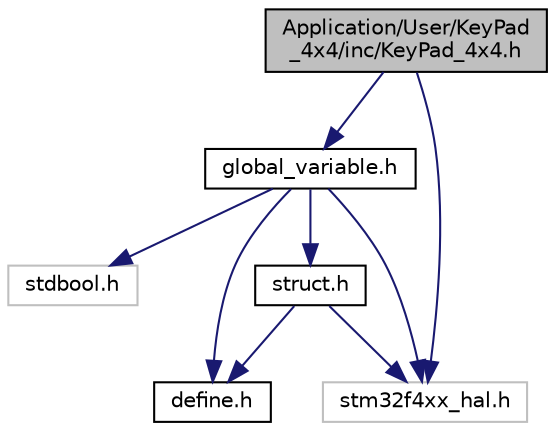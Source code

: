 digraph "Application/User/KeyPad_4x4/inc/KeyPad_4x4.h"
{
  edge [fontname="Helvetica",fontsize="10",labelfontname="Helvetica",labelfontsize="10"];
  node [fontname="Helvetica",fontsize="10",shape=record];
  Node0 [label="Application/User/KeyPad\l_4x4/inc/KeyPad_4x4.h",height=0.2,width=0.4,color="black", fillcolor="grey75", style="filled", fontcolor="black"];
  Node0 -> Node1 [color="midnightblue",fontsize="10",style="solid",fontname="Helvetica"];
  Node1 [label="global_variable.h",height=0.2,width=0.4,color="black", fillcolor="white", style="filled",URL="$global__variable_8h.html"];
  Node1 -> Node2 [color="midnightblue",fontsize="10",style="solid",fontname="Helvetica"];
  Node2 [label="stm32f4xx_hal.h",height=0.2,width=0.4,color="grey75", fillcolor="white", style="filled"];
  Node1 -> Node3 [color="midnightblue",fontsize="10",style="solid",fontname="Helvetica"];
  Node3 [label="stdbool.h",height=0.2,width=0.4,color="grey75", fillcolor="white", style="filled"];
  Node1 -> Node4 [color="midnightblue",fontsize="10",style="solid",fontname="Helvetica"];
  Node4 [label="define.h",height=0.2,width=0.4,color="black", fillcolor="white", style="filled",URL="$define_8h.html"];
  Node1 -> Node5 [color="midnightblue",fontsize="10",style="solid",fontname="Helvetica"];
  Node5 [label="struct.h",height=0.2,width=0.4,color="black", fillcolor="white", style="filled",URL="$struct_8h.html"];
  Node5 -> Node2 [color="midnightblue",fontsize="10",style="solid",fontname="Helvetica"];
  Node5 -> Node4 [color="midnightblue",fontsize="10",style="solid",fontname="Helvetica"];
  Node0 -> Node2 [color="midnightblue",fontsize="10",style="solid",fontname="Helvetica"];
}
